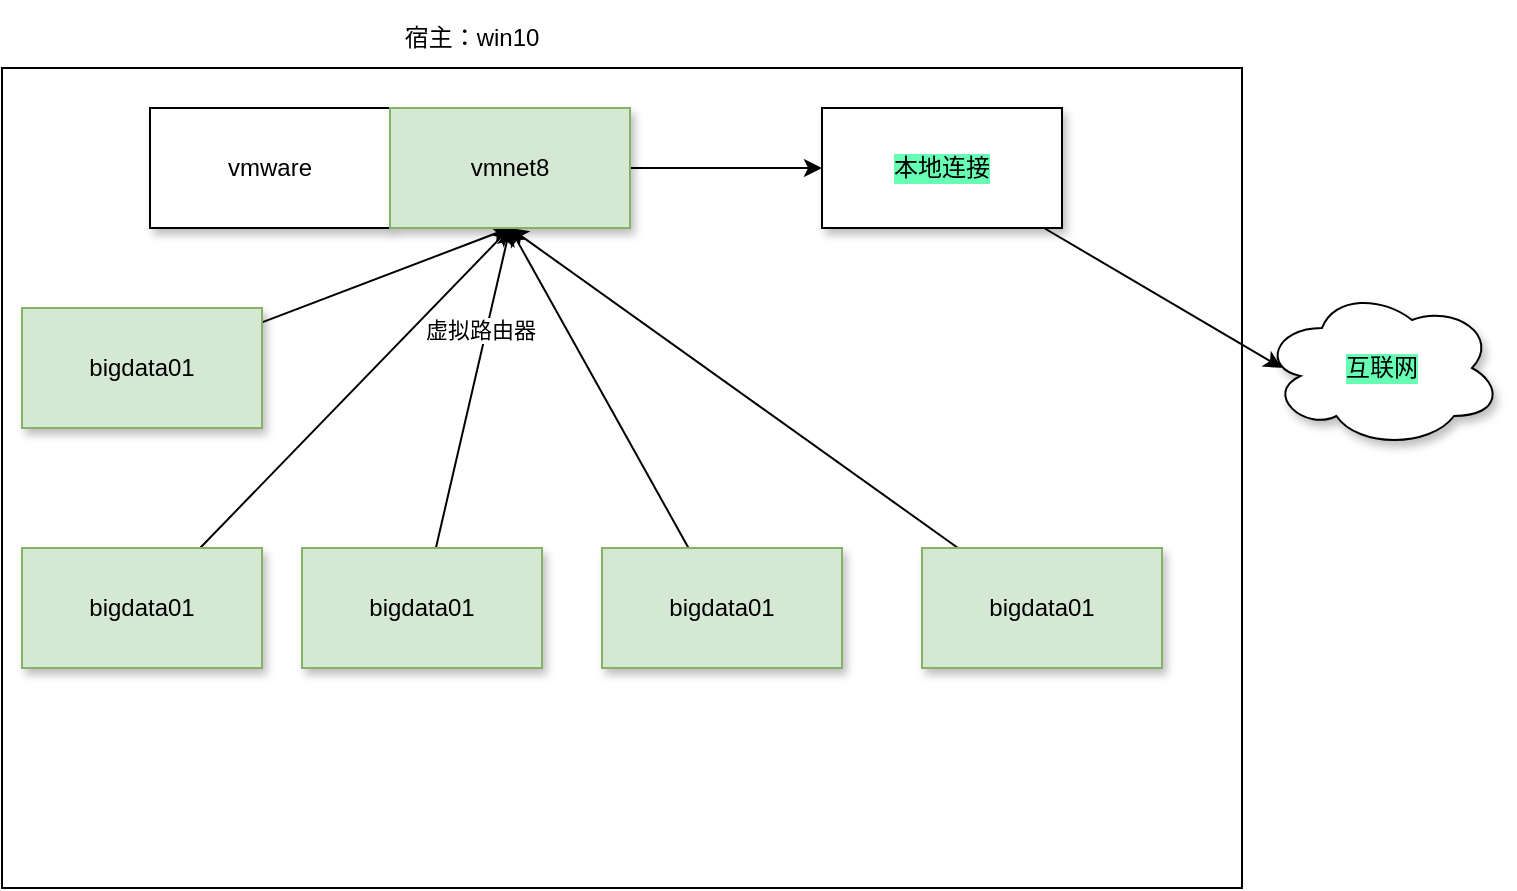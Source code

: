 <mxfile version="17.1.1" type="github">
  <diagram id="Hlavg6eT519xw-3XLVA2" name="Page-1">
    <mxGraphModel dx="782" dy="514" grid="1" gridSize="10" guides="1" tooltips="1" connect="1" arrows="1" fold="1" page="1" pageScale="1" pageWidth="827" pageHeight="1169" math="0" shadow="0">
      <root>
        <mxCell id="0" />
        <mxCell id="1" parent="0" />
        <mxCell id="2nimqXXZQhlGsnlXwXCV-1" value="" style="rounded=0;whiteSpace=wrap;html=1;" vertex="1" parent="1">
          <mxGeometry x="28" y="80" width="620" height="410" as="geometry" />
        </mxCell>
        <mxCell id="2nimqXXZQhlGsnlXwXCV-2" value="宿主：win10" style="text;html=1;strokeColor=none;fillColor=none;align=center;verticalAlign=middle;whiteSpace=wrap;rounded=0;shadow=1;" vertex="1" parent="1">
          <mxGeometry x="208" y="50" width="110" height="30" as="geometry" />
        </mxCell>
        <mxCell id="2nimqXXZQhlGsnlXwXCV-3" value="vmware" style="rounded=0;whiteSpace=wrap;html=1;shadow=1;" vertex="1" parent="1">
          <mxGeometry x="102" y="100" width="120" height="60" as="geometry" />
        </mxCell>
        <mxCell id="2nimqXXZQhlGsnlXwXCV-11" style="edgeStyle=none;rounded=0;orthogonalLoop=1;jettySize=auto;html=1;entryX=0.5;entryY=1;entryDx=0;entryDy=0;" edge="1" parent="1" source="2nimqXXZQhlGsnlXwXCV-4" target="2nimqXXZQhlGsnlXwXCV-9">
          <mxGeometry relative="1" as="geometry" />
        </mxCell>
        <mxCell id="2nimqXXZQhlGsnlXwXCV-4" value="bigdata01" style="rounded=0;whiteSpace=wrap;html=1;shadow=1;fillColor=#d5e8d4;strokeColor=#82b366;" vertex="1" parent="1">
          <mxGeometry x="38" y="320" width="120" height="60" as="geometry" />
        </mxCell>
        <mxCell id="2nimqXXZQhlGsnlXwXCV-12" style="edgeStyle=none;rounded=0;orthogonalLoop=1;jettySize=auto;html=1;entryX=0.5;entryY=1;entryDx=0;entryDy=0;" edge="1" parent="1" source="2nimqXXZQhlGsnlXwXCV-5" target="2nimqXXZQhlGsnlXwXCV-9">
          <mxGeometry relative="1" as="geometry" />
        </mxCell>
        <mxCell id="2nimqXXZQhlGsnlXwXCV-15" value="虚拟路由器" style="edgeLabel;html=1;align=center;verticalAlign=middle;resizable=0;points=[];" vertex="1" connectable="0" parent="2nimqXXZQhlGsnlXwXCV-12">
          <mxGeometry x="0.36" y="3" relative="1" as="geometry">
            <mxPoint as="offset" />
          </mxGeometry>
        </mxCell>
        <mxCell id="2nimqXXZQhlGsnlXwXCV-5" value="bigdata01" style="rounded=0;whiteSpace=wrap;html=1;shadow=1;fillColor=#d5e8d4;strokeColor=#82b366;" vertex="1" parent="1">
          <mxGeometry x="178" y="320" width="120" height="60" as="geometry" />
        </mxCell>
        <mxCell id="2nimqXXZQhlGsnlXwXCV-13" style="edgeStyle=none;rounded=0;orthogonalLoop=1;jettySize=auto;html=1;entryX=0.5;entryY=1;entryDx=0;entryDy=0;" edge="1" parent="1" source="2nimqXXZQhlGsnlXwXCV-6" target="2nimqXXZQhlGsnlXwXCV-9">
          <mxGeometry relative="1" as="geometry" />
        </mxCell>
        <mxCell id="2nimqXXZQhlGsnlXwXCV-6" value="bigdata01" style="rounded=0;whiteSpace=wrap;html=1;shadow=1;fillColor=#d5e8d4;strokeColor=#82b366;" vertex="1" parent="1">
          <mxGeometry x="328" y="320" width="120" height="60" as="geometry" />
        </mxCell>
        <mxCell id="2nimqXXZQhlGsnlXwXCV-14" style="edgeStyle=none;rounded=0;orthogonalLoop=1;jettySize=auto;html=1;entryX=0.5;entryY=1;entryDx=0;entryDy=0;" edge="1" parent="1" source="2nimqXXZQhlGsnlXwXCV-7" target="2nimqXXZQhlGsnlXwXCV-9">
          <mxGeometry relative="1" as="geometry" />
        </mxCell>
        <mxCell id="2nimqXXZQhlGsnlXwXCV-7" value="bigdata01" style="rounded=0;whiteSpace=wrap;html=1;shadow=1;fillColor=#d5e8d4;strokeColor=#82b366;" vertex="1" parent="1">
          <mxGeometry x="488" y="320" width="120" height="60" as="geometry" />
        </mxCell>
        <mxCell id="2nimqXXZQhlGsnlXwXCV-10" style="rounded=0;orthogonalLoop=1;jettySize=auto;html=1;entryX=0.5;entryY=1;entryDx=0;entryDy=0;" edge="1" parent="1" source="2nimqXXZQhlGsnlXwXCV-8" target="2nimqXXZQhlGsnlXwXCV-9">
          <mxGeometry relative="1" as="geometry" />
        </mxCell>
        <mxCell id="2nimqXXZQhlGsnlXwXCV-8" value="bigdata01" style="rounded=0;whiteSpace=wrap;html=1;shadow=1;fillColor=#d5e8d4;strokeColor=#82b366;" vertex="1" parent="1">
          <mxGeometry x="38" y="200" width="120" height="60" as="geometry" />
        </mxCell>
        <mxCell id="2nimqXXZQhlGsnlXwXCV-19" style="edgeStyle=none;rounded=0;orthogonalLoop=1;jettySize=auto;html=1;" edge="1" parent="1" source="2nimqXXZQhlGsnlXwXCV-9" target="2nimqXXZQhlGsnlXwXCV-18">
          <mxGeometry relative="1" as="geometry" />
        </mxCell>
        <mxCell id="2nimqXXZQhlGsnlXwXCV-9" value="vmnet8" style="rounded=0;whiteSpace=wrap;html=1;shadow=1;fillColor=#d5e8d4;strokeColor=#82b366;" vertex="1" parent="1">
          <mxGeometry x="222" y="100" width="120" height="60" as="geometry" />
        </mxCell>
        <mxCell id="2nimqXXZQhlGsnlXwXCV-17" style="edgeStyle=none;rounded=0;orthogonalLoop=1;jettySize=auto;html=1;exitX=1;exitY=0.5;exitDx=0;exitDy=0;" edge="1" parent="1" source="2nimqXXZQhlGsnlXwXCV-9" target="2nimqXXZQhlGsnlXwXCV-9">
          <mxGeometry relative="1" as="geometry" />
        </mxCell>
        <mxCell id="2nimqXXZQhlGsnlXwXCV-20" style="edgeStyle=none;rounded=0;orthogonalLoop=1;jettySize=auto;html=1;" edge="1" parent="1" source="2nimqXXZQhlGsnlXwXCV-18">
          <mxGeometry relative="1" as="geometry">
            <mxPoint x="668" y="230" as="targetPoint" />
          </mxGeometry>
        </mxCell>
        <mxCell id="2nimqXXZQhlGsnlXwXCV-18" value="本地连接" style="rounded=0;whiteSpace=wrap;html=1;shadow=1;labelBackgroundColor=#66FFB3;" vertex="1" parent="1">
          <mxGeometry x="438" y="100" width="120" height="60" as="geometry" />
        </mxCell>
        <mxCell id="2nimqXXZQhlGsnlXwXCV-21" value="互联网" style="ellipse;shape=cloud;whiteSpace=wrap;html=1;shadow=1;labelBackgroundColor=#66FFB3;" vertex="1" parent="1">
          <mxGeometry x="658" y="190" width="120" height="80" as="geometry" />
        </mxCell>
      </root>
    </mxGraphModel>
  </diagram>
</mxfile>
